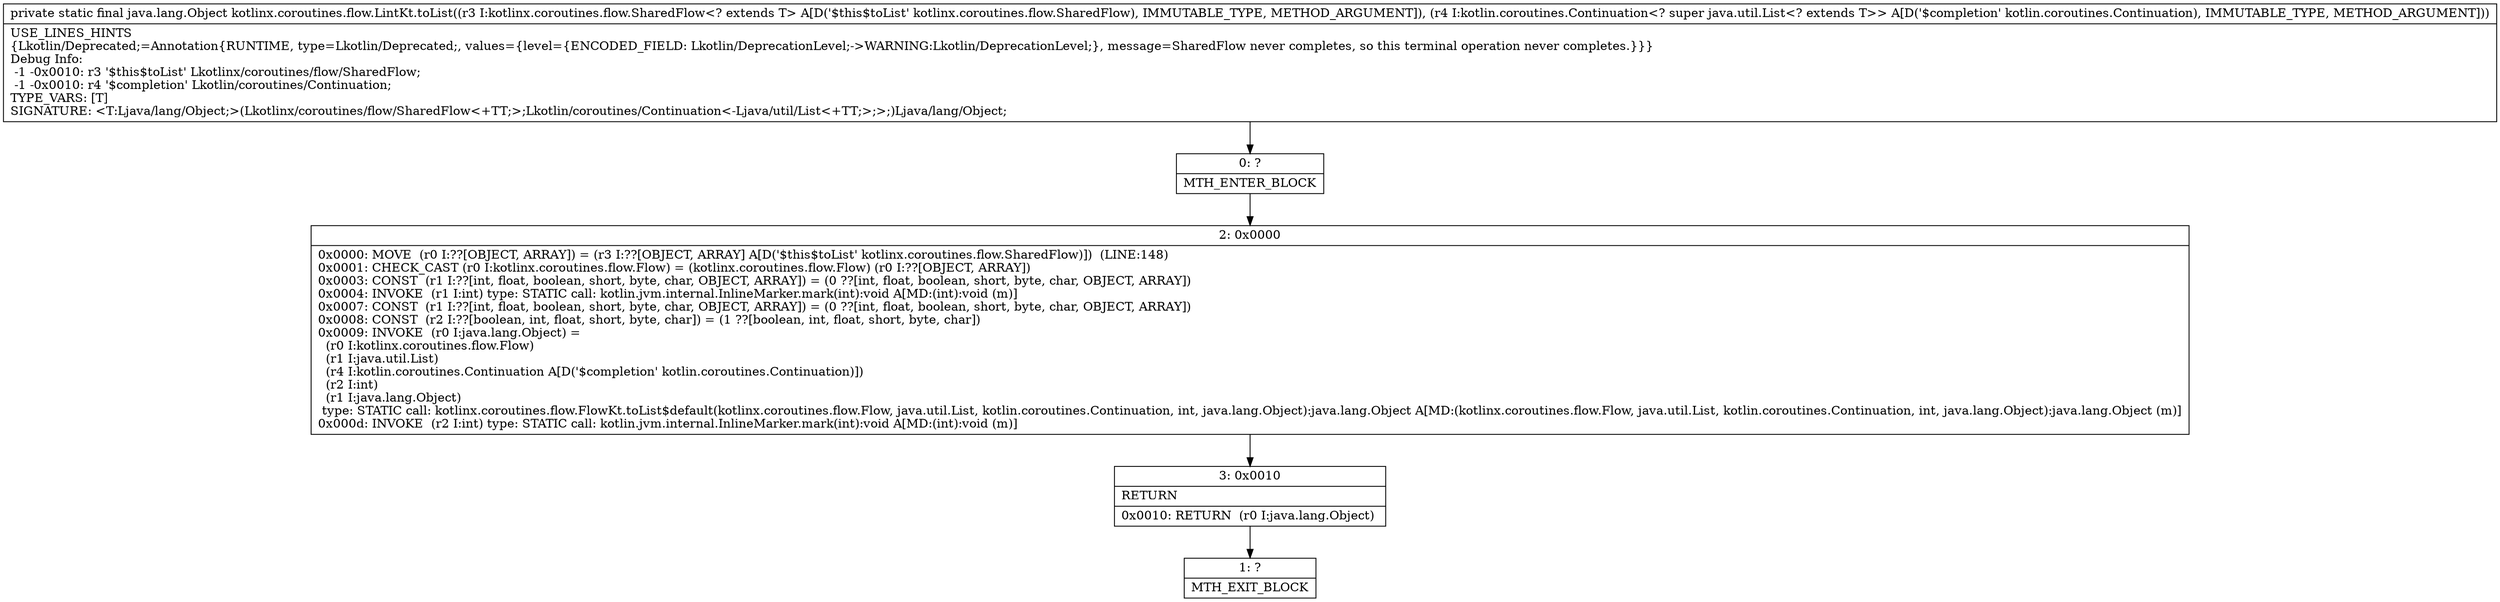 digraph "CFG forkotlinx.coroutines.flow.LintKt.toList(Lkotlinx\/coroutines\/flow\/SharedFlow;Lkotlin\/coroutines\/Continuation;)Ljava\/lang\/Object;" {
Node_0 [shape=record,label="{0\:\ ?|MTH_ENTER_BLOCK\l}"];
Node_2 [shape=record,label="{2\:\ 0x0000|0x0000: MOVE  (r0 I:??[OBJECT, ARRAY]) = (r3 I:??[OBJECT, ARRAY] A[D('$this$toList' kotlinx.coroutines.flow.SharedFlow)])  (LINE:148)\l0x0001: CHECK_CAST (r0 I:kotlinx.coroutines.flow.Flow) = (kotlinx.coroutines.flow.Flow) (r0 I:??[OBJECT, ARRAY]) \l0x0003: CONST  (r1 I:??[int, float, boolean, short, byte, char, OBJECT, ARRAY]) = (0 ??[int, float, boolean, short, byte, char, OBJECT, ARRAY]) \l0x0004: INVOKE  (r1 I:int) type: STATIC call: kotlin.jvm.internal.InlineMarker.mark(int):void A[MD:(int):void (m)]\l0x0007: CONST  (r1 I:??[int, float, boolean, short, byte, char, OBJECT, ARRAY]) = (0 ??[int, float, boolean, short, byte, char, OBJECT, ARRAY]) \l0x0008: CONST  (r2 I:??[boolean, int, float, short, byte, char]) = (1 ??[boolean, int, float, short, byte, char]) \l0x0009: INVOKE  (r0 I:java.lang.Object) = \l  (r0 I:kotlinx.coroutines.flow.Flow)\l  (r1 I:java.util.List)\l  (r4 I:kotlin.coroutines.Continuation A[D('$completion' kotlin.coroutines.Continuation)])\l  (r2 I:int)\l  (r1 I:java.lang.Object)\l type: STATIC call: kotlinx.coroutines.flow.FlowKt.toList$default(kotlinx.coroutines.flow.Flow, java.util.List, kotlin.coroutines.Continuation, int, java.lang.Object):java.lang.Object A[MD:(kotlinx.coroutines.flow.Flow, java.util.List, kotlin.coroutines.Continuation, int, java.lang.Object):java.lang.Object (m)]\l0x000d: INVOKE  (r2 I:int) type: STATIC call: kotlin.jvm.internal.InlineMarker.mark(int):void A[MD:(int):void (m)]\l}"];
Node_3 [shape=record,label="{3\:\ 0x0010|RETURN\l|0x0010: RETURN  (r0 I:java.lang.Object) \l}"];
Node_1 [shape=record,label="{1\:\ ?|MTH_EXIT_BLOCK\l}"];
MethodNode[shape=record,label="{private static final java.lang.Object kotlinx.coroutines.flow.LintKt.toList((r3 I:kotlinx.coroutines.flow.SharedFlow\<? extends T\> A[D('$this$toList' kotlinx.coroutines.flow.SharedFlow), IMMUTABLE_TYPE, METHOD_ARGUMENT]), (r4 I:kotlin.coroutines.Continuation\<? super java.util.List\<? extends T\>\> A[D('$completion' kotlin.coroutines.Continuation), IMMUTABLE_TYPE, METHOD_ARGUMENT]))  | USE_LINES_HINTS\l\{Lkotlin\/Deprecated;=Annotation\{RUNTIME, type=Lkotlin\/Deprecated;, values=\{level=\{ENCODED_FIELD: Lkotlin\/DeprecationLevel;\-\>WARNING:Lkotlin\/DeprecationLevel;\}, message=SharedFlow never completes, so this terminal operation never completes.\}\}\}\lDebug Info:\l  \-1 \-0x0010: r3 '$this$toList' Lkotlinx\/coroutines\/flow\/SharedFlow;\l  \-1 \-0x0010: r4 '$completion' Lkotlin\/coroutines\/Continuation;\lTYPE_VARS: [T]\lSIGNATURE: \<T:Ljava\/lang\/Object;\>(Lkotlinx\/coroutines\/flow\/SharedFlow\<+TT;\>;Lkotlin\/coroutines\/Continuation\<\-Ljava\/util\/List\<+TT;\>;\>;)Ljava\/lang\/Object;\l}"];
MethodNode -> Node_0;Node_0 -> Node_2;
Node_2 -> Node_3;
Node_3 -> Node_1;
}

